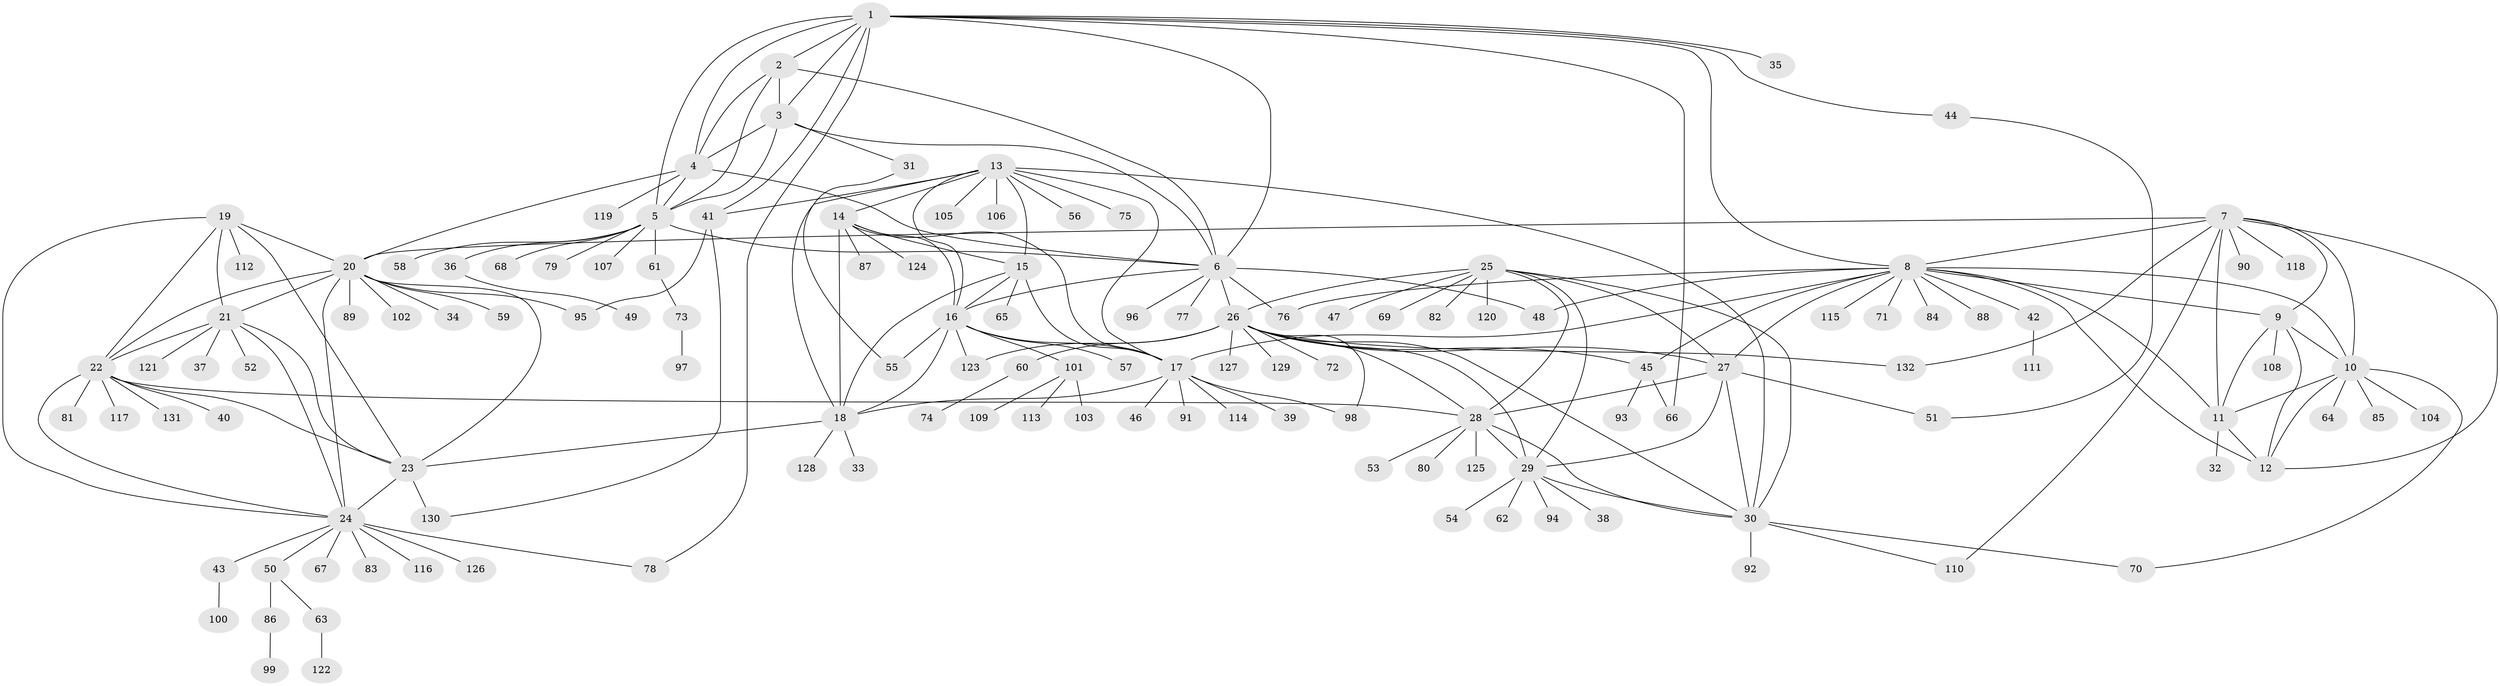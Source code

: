 // Generated by graph-tools (version 1.1) at 2025/50/03/09/25 03:50:32]
// undirected, 132 vertices, 202 edges
graph export_dot {
graph [start="1"]
  node [color=gray90,style=filled];
  1;
  2;
  3;
  4;
  5;
  6;
  7;
  8;
  9;
  10;
  11;
  12;
  13;
  14;
  15;
  16;
  17;
  18;
  19;
  20;
  21;
  22;
  23;
  24;
  25;
  26;
  27;
  28;
  29;
  30;
  31;
  32;
  33;
  34;
  35;
  36;
  37;
  38;
  39;
  40;
  41;
  42;
  43;
  44;
  45;
  46;
  47;
  48;
  49;
  50;
  51;
  52;
  53;
  54;
  55;
  56;
  57;
  58;
  59;
  60;
  61;
  62;
  63;
  64;
  65;
  66;
  67;
  68;
  69;
  70;
  71;
  72;
  73;
  74;
  75;
  76;
  77;
  78;
  79;
  80;
  81;
  82;
  83;
  84;
  85;
  86;
  87;
  88;
  89;
  90;
  91;
  92;
  93;
  94;
  95;
  96;
  97;
  98;
  99;
  100;
  101;
  102;
  103;
  104;
  105;
  106;
  107;
  108;
  109;
  110;
  111;
  112;
  113;
  114;
  115;
  116;
  117;
  118;
  119;
  120;
  121;
  122;
  123;
  124;
  125;
  126;
  127;
  128;
  129;
  130;
  131;
  132;
  1 -- 2;
  1 -- 3;
  1 -- 4;
  1 -- 5;
  1 -- 6;
  1 -- 8;
  1 -- 35;
  1 -- 41;
  1 -- 44;
  1 -- 66;
  1 -- 78;
  2 -- 3;
  2 -- 4;
  2 -- 5;
  2 -- 6;
  3 -- 4;
  3 -- 5;
  3 -- 6;
  3 -- 31;
  4 -- 5;
  4 -- 6;
  4 -- 20;
  4 -- 119;
  5 -- 6;
  5 -- 36;
  5 -- 58;
  5 -- 61;
  5 -- 68;
  5 -- 79;
  5 -- 107;
  6 -- 16;
  6 -- 26;
  6 -- 48;
  6 -- 76;
  6 -- 77;
  6 -- 96;
  7 -- 8;
  7 -- 9;
  7 -- 10;
  7 -- 11;
  7 -- 12;
  7 -- 20;
  7 -- 90;
  7 -- 110;
  7 -- 118;
  7 -- 132;
  8 -- 9;
  8 -- 10;
  8 -- 11;
  8 -- 12;
  8 -- 17;
  8 -- 27;
  8 -- 42;
  8 -- 45;
  8 -- 48;
  8 -- 71;
  8 -- 76;
  8 -- 84;
  8 -- 88;
  8 -- 115;
  9 -- 10;
  9 -- 11;
  9 -- 12;
  9 -- 108;
  10 -- 11;
  10 -- 12;
  10 -- 64;
  10 -- 70;
  10 -- 85;
  10 -- 104;
  11 -- 12;
  11 -- 32;
  13 -- 14;
  13 -- 15;
  13 -- 16;
  13 -- 17;
  13 -- 18;
  13 -- 30;
  13 -- 41;
  13 -- 56;
  13 -- 75;
  13 -- 105;
  13 -- 106;
  14 -- 15;
  14 -- 16;
  14 -- 17;
  14 -- 18;
  14 -- 87;
  14 -- 124;
  15 -- 16;
  15 -- 17;
  15 -- 18;
  15 -- 65;
  16 -- 17;
  16 -- 18;
  16 -- 55;
  16 -- 57;
  16 -- 101;
  16 -- 123;
  17 -- 18;
  17 -- 39;
  17 -- 46;
  17 -- 91;
  17 -- 98;
  17 -- 114;
  18 -- 23;
  18 -- 33;
  18 -- 128;
  19 -- 20;
  19 -- 21;
  19 -- 22;
  19 -- 23;
  19 -- 24;
  19 -- 112;
  20 -- 21;
  20 -- 22;
  20 -- 23;
  20 -- 24;
  20 -- 34;
  20 -- 59;
  20 -- 89;
  20 -- 95;
  20 -- 102;
  21 -- 22;
  21 -- 23;
  21 -- 24;
  21 -- 37;
  21 -- 52;
  21 -- 121;
  22 -- 23;
  22 -- 24;
  22 -- 28;
  22 -- 40;
  22 -- 81;
  22 -- 117;
  22 -- 131;
  23 -- 24;
  23 -- 130;
  24 -- 43;
  24 -- 50;
  24 -- 67;
  24 -- 78;
  24 -- 83;
  24 -- 116;
  24 -- 126;
  25 -- 26;
  25 -- 27;
  25 -- 28;
  25 -- 29;
  25 -- 30;
  25 -- 47;
  25 -- 69;
  25 -- 82;
  25 -- 120;
  26 -- 27;
  26 -- 28;
  26 -- 29;
  26 -- 30;
  26 -- 45;
  26 -- 60;
  26 -- 72;
  26 -- 98;
  26 -- 123;
  26 -- 127;
  26 -- 129;
  26 -- 132;
  27 -- 28;
  27 -- 29;
  27 -- 30;
  27 -- 51;
  28 -- 29;
  28 -- 30;
  28 -- 53;
  28 -- 80;
  28 -- 125;
  29 -- 30;
  29 -- 38;
  29 -- 54;
  29 -- 62;
  29 -- 94;
  30 -- 70;
  30 -- 92;
  30 -- 110;
  31 -- 55;
  36 -- 49;
  41 -- 95;
  41 -- 130;
  42 -- 111;
  43 -- 100;
  44 -- 51;
  45 -- 66;
  45 -- 93;
  50 -- 63;
  50 -- 86;
  60 -- 74;
  61 -- 73;
  63 -- 122;
  73 -- 97;
  86 -- 99;
  101 -- 103;
  101 -- 109;
  101 -- 113;
}
